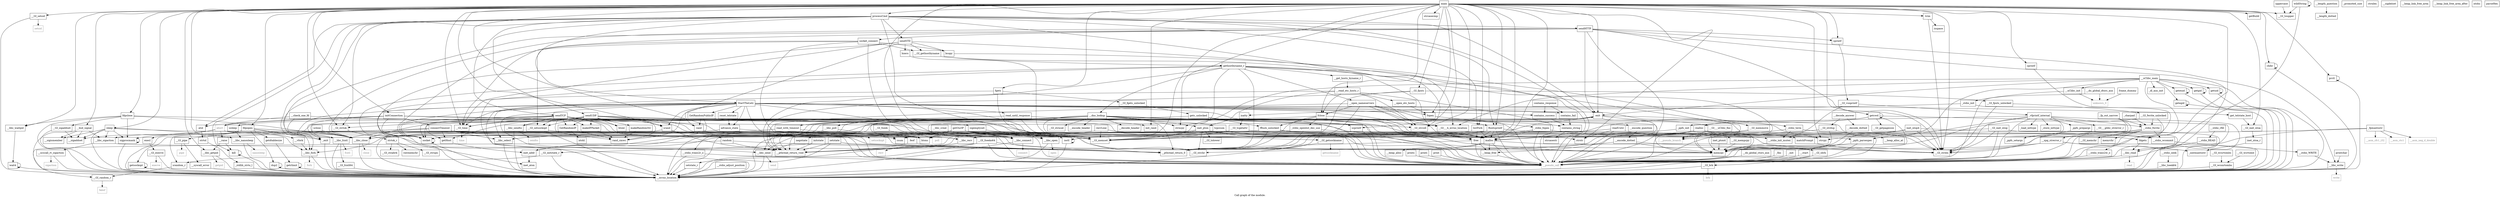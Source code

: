 digraph "Call graph of the module." {
  label="Call graph of the module.";
  node [shape=record];

  Node_contains_string [label="{contains_string}"];
  Node_connectTimeout [label="{connectTimeout}"];
  Node__stdio_fopen [label="{_stdio_fopen}"];
  Node___GI_getpagesize [label="{__GI_getpagesize}"];
  Node_csum [label="{csum}"];
  Node_tcpcsum [label="{tcpcsum}"];
  Node_sendTCP [label="{sendTCP}"];
  Node___libc_read [label="{__libc_read}"];
  Node_processCmd [label="{processCmd}"];
  Node___libc_select [label="{__libc_select}"];
  Node_initConnection [label="{initConnection}"];
  Node_getOurIP [label="{getOurIP}"];
  Node__stdio_init [label="{_stdio_init}"];
  Node___GI_setsid [label="{__GI_setsid}"];
  Node_getBuild [label="{getBuild}"];
  Node_sigprocmask [label="{sigprocmask}"];
  Node_makeIPPacket [label="{makeIPPacket}"];
  Node_sclose [label="{sclose}"];
  Node___libc_getpid [label="{__libc_getpid}"];
  Node_listFork [label="{listFork}"];
  Node_negotiate [label="{negotiate}"];
  Node___GI_vsnprintf [label="{__GI_vsnprintf}"];
  Node_matchPrompt [label="{matchPrompt}"];
  Node_socket_connect [label="{socket_connect}"];
  Node_getrlimit [label="{getrlimit}"];
  Node_StartTheLelz [label="{StartTheLelz}"];
  Node_sendSTD [label="{sendSTD}"];
  Node_sendHTTP [label="{sendHTTP}"];
  Node_ioctl [label="{ioctl}"];
  Node__stdio_term [label="{_stdio_term}"];
  Node_getdtablesize [label="{getdtablesize}"];
  Node___GI_time [label="{__GI_time}"];
  Node_main [label="{main}"];
  Node___vfork [label="{__vfork}"];
  Node___GI_pipe [label="{__GI_pipe}"];
  Node___libc_waitpid [label="{__libc_waitpid}"];
  Node___libc_fcntl [label="{__libc_fcntl}"];
  Node_kill [label="{kill}"];
  Node_readUntil [label="{readUntil}"];
  Node_GetRandomPublicIP [label="{GetRandomPublicIP}"];
  Node_GetRandomIP [label="{GetRandomIP}"];
  Node___libc_open [label="{__libc_open}"];
  Node_sendUDP [label="{sendUDP}"];
  Node___stdio_init_mutex [label="{__stdio_init_mutex}"];
  Node___libc_creat [label="{__libc_creat}"];
  Node___libc_write [label="{__libc_write}"];
  Node___GI_fcntl64 [label="{__GI_fcntl64}"];
  Node__exit [label="{_exit}"];
  Node_isspace [label="{isspace}"];
  Node___GI_toupper [label="{__GI_toupper}"];
  Node_chdir [label="{chdir}"];
  Node___errno_location [label="{__errno_location}"];
  Node___libc_close [label="{__libc_close}"];
  Node_fclose [label="{fclose}"];
  Node_dup2 [label="{dup2}"];
  Node_fopen [label="{fopen}"];
  Node___libc_fork [label="{__libc_fork}"];
  Node_getcwd [label="{getcwd}"];
  Node_sprintf [label="{sprintf}"];
  Node_prctl [label="{prctl}"];
  Node___stdio_seek [label="{__stdio_seek}"];
  Node_rawmemchr [label="{rawmemchr}"];
  Node___GI_strncat [label="{__GI_strncat}"];
  Node___GI_strspn [label="{__GI_strspn}"];
  Node___GI_strdup [label="{__GI_strdup}"];
  Node_inet_pton4 [label="{inet_pton4}"];
  Node_inet_pton [label="{inet_pton}"];
  Node_inet_ntop4 [label="{inet_ntop4}"];
  Node___GI_inet_ntop [label="{__GI_inet_ntop}"];
  Node___encode_header [label="{__encode_header}"];
  Node___decode_header [label="{__decode_header}"];
  Node___encode_question [label="{__encode_question}"];
  Node___length_question [label="{__length_question}"];
  Node___decode_answer [label="{__decode_answer}"];
  Node___open_etc_hosts [label="{__open_etc_hosts}"];
  Node___read_etc_hosts_r [label="{__read_etc_hosts_r}"];
  Node___raise [label="{__raise}"];
  Node___libc_lseek64 [label="{__libc_lseek64}"];
  Node___GI_tolower [label="{__GI_tolower}"];
  Node___encode_dotted [label="{__encode_dotted}"];
  Node___decode_dotted [label="{__decode_dotted}"];
  Node___length_dotted [label="{__length_dotted}"];
  Node___do_global_ctors_aux [label="{__do_global_ctors_aux}"];
  Node__fini [label="{_fini}"];
  Node___asm_neg_d_double [color="gray50", fontcolor="gray50", label="{__asm_neg_d_double}"];
  Node___asm_cfc1_i32 [color="gray50", fontcolor="gray50", label="{__asm_cfc1_i32}"];
  Node___asm_ctc1 [color="gray50", fontcolor="gray50", label="{__asm_ctc1}"];
  Node_unknown_0 [color="gray50", fontcolor="gray50", label="{unknown_0}"];
  Node_pipe [color="gray50", fontcolor="gray50", label="{pipe}"];
  Node_fcntl [color="gray50", fontcolor="gray50", label="{fcntl}"];
  Node_close [color="gray50", fontcolor="gray50", label="{close}"];
  Node_fork [color="gray50", fontcolor="gray50", label="{fork}"];
  Node_getpid [color="gray50", fontcolor="gray50", label="{getpid}"];
  Node_read [color="gray50", fontcolor="gray50", label="{read}"];
  Node_setsid [color="gray50", fontcolor="gray50", label="{setsid}"];
  Node_time [color="gray50", fontcolor="gray50", label="{time}"];
  Node_write [color="gray50", fontcolor="gray50", label="{write}"];
  Node_connect [color="gray50", fontcolor="gray50", label="{connect}"];
  Node_getsockname [color="gray50", fontcolor="gray50", label="{getsockname}"];
  Node_recv [color="gray50", fontcolor="gray50", label="{recv}"];
  Node_send [color="gray50", fontcolor="gray50", label="{send}"];
  Node_sendto [color="gray50", fontcolor="gray50", label="{sendto}"];
  Node_setsockopt [color="gray50", fontcolor="gray50", label="{setsockopt}"];
  Node_sigaction [color="gray50", fontcolor="gray50", label="{sigaction}"];
  Node_execve [color="gray50", fontcolor="gray50", label="{execve}"];
  Node_nanosleep [color="gray50", fontcolor="gray50", label="{nanosleep}"];
  Node_brk [color="gray50", fontcolor="gray50", label="{brk}"];
  Node_poll [color="gray50", fontcolor="gray50", label="{poll}"];
  Node_abort [color="gray50", fontcolor="gray50", label="{abort}"];
  Node_fabsf [color="gray50", fontcolor="gray50", label="{fabsf}"];
  Node___stdio_wcommit [label="{__stdio_wcommit}"];
  Node__charpad [label="{_charpad}"];
  Node__fp_out_narrow [label="{_fp_out_narrow}"];
  Node__vfprintf_internal [label="{_vfprintf_internal}"];
  Node__ppfs_init [label="{_ppfs_init}"];
  Node__ppfs_prepargs [label="{_ppfs_prepargs}"];
  Node__ppfs_setargs [label="{_ppfs_setargs}"];
  Node__promoted_size [label="{_promoted_size}"];
  Node__ppfs_parsespec [label="{_ppfs_parsespec}"];
  Node_feof [label="{feof}"];
  Node_fgets [label="{fgets}"];
  Node___GI_fputs [label="{__GI_fputs}"];
  Node__stdio_openlist_dec_use [label="{_stdio_openlist_dec_use}"];
  Node_fflush_unlocked [label="{fflush_unlocked}"];
  Node___GI_fgets_unlocked [label="{__GI_fgets_unlocked}"];
  Node___GI_fputs_unlocked [label="{__GI_fputs_unlocked}"];
  Node___GI_fwrite_unlocked [label="{__GI_fwrite_unlocked}"];
  Node_memcpy [label="{memcpy}"];
  Node___GI_memset [label="{__GI_memset}"];
  Node___GI_strchr [label="{__GI_strchr}"];
  Node___GI_strcoll [label="{__GI_strcoll}"];
  Node_strcpy [label="{strcpy}"];
  Node___GI_strlen [label="{__GI_strlen}"];
  Node_strncpy [label="{strncpy}"];
  Node_strnlen [label="{strnlen}"];
  Node_strstr [label="{strstr}"];
  Node___GI___glibc_strerror_r [label="{__GI___glibc_strerror_r}"];
  Node___xpg_strerror_r [label="{__xpg_strerror_r}"];
  Node_bcopy [label="{bcopy}"];
  Node_bzero [label="{bzero}"];
  Node_strcasecmp [label="{strcasecmp}"];
  Node_strcasestr [label="{strcasestr}"];
  Node___GI_strtok [label="{__GI_strtok}"];
  Node_isatty [label="{isatty}"];
  Node___GI_tcgetattr [label="{__GI_tcgetattr}"];
  Node_ntohl [label="{ntohl}"];
  Node_open [color="gray50", fontcolor="gray50", label="{open}"];
  Node_htonl [label="{htonl}"];
  Node_htons [label="{htons}"];
  Node_inet_ntoa_r [label="{inet_ntoa_r}"];
  Node___GI_inet_ntoa [label="{__GI_inet_ntoa}"];
  Node_inet_addr [label="{inet_addr}"];
  Node___GI_gethostbyname [label="{__GI_gethostbyname}"];
  Node_gethostbyname_r [label="{gethostbyname_r}"];
  Node___libc_connect [label="{__libc_connect}"];
  Node___GI_getsockname [label="{__GI_getsockname}"];
  Node_getsockopt [label="{getsockopt}"];
  Node___libc_recv [label="{__libc_recv}"];
  Node___libc_send [label="{__libc_send}"];
  Node___libc_sendto [label="{__libc_sendto}"];
  Node___GI_setsockopt [label="{__GI_setsockopt}"];
  Node_socket [label="{socket}"];
  Node___GI_sigaddset [label="{__GI_sigaddset}"];
  Node_sigemptyset [label="{sigemptyset}"];
  Node___bsd_signal [label="{__bsd_signal}"];
  Node___sigismember [label="{__sigismember}"];
  Node___sigaddset [label="{__sigaddset}"];
  Node___sigdelset [label="{__sigdelset}"];
  Node_malloc [label="{malloc}"];
  Node_free [label="{free}"];
  Node_realloc [label="{realloc}"];
  Node___heap_alloc [label="{__heap_alloc}"];
  Node___heap_alloc_at [label="{__heap_alloc_at}"];
  Node___heap_link_free_area [label="{__heap_link_free_area}"];
  Node___heap_link_free_area_after [label="{__heap_link_free_area_after}"];
  Node___heap_free [label="{__heap_free}"];
  Node_rand [label="{rand}"];
  Node_random [label="{random}"];
  Node_setstate [label="{setstate}"];
  Node_initstate [label="{initstate}"];
  Node_srand [label="{srand}"];
  Node_setstate_r [label="{setstate_r}"];
  Node___GI_random_r [label="{__GI_random_r}"];
  Node_srandom_r [label="{srandom_r}"];
  Node___GI_initstate_r [label="{__GI_initstate_r}"];
  Node_atol [label="{atol}"];
  Node_strtol [label="{strtol}"];
  Node__stdlib_strto_l [label="{_stdlib_strto_l}"];
  Node_exit [label="{exit}"];
  Node_execl [label="{execl}"];
  Node_sleep [label="{sleep}"];
  Node_usleep [label="{usleep}"];
  Node___GI___uClibc_fini [label="{__GI___uClibc_fini}"];
  Node___pthread_return_0 [label="{__pthread_return_0}"];
  Node___pthread_return_void [label="{__pthread_return_void}"];
  Node___check_one_fd [label="{__check_one_fd}"];
  Node___uClibc_init [label="{__uClibc_init}"];
  Node___uClibc_main [label="{__uClibc_main}"];
  Node___syscall_error [label="{__syscall_error}"];
  Node___libc_sigaction [label="{__libc_sigaction}"];
  Node___syscall_rt_sigaction [label="{__syscall_rt_sigaction}"];
  Node___GI_execve [label="{__GI_execve}"];
  Node_getegid [label="{getegid}"];
  Node_geteuid [label="{geteuid}"];
  Node_getgid [label="{getgid}"];
  Node_getuid [label="{getuid}"];
  Node___libc_nanosleep [label="{__libc_nanosleep}"];
  Node___GI_sbrk [label="{__GI_sbrk}"];
  Node_wait4 [label="{wait4}"];
  Node___GI___h_errno_location [label="{__GI___h_errno_location}"];
  Node___GI_wcrtomb [label="{__GI_wcrtomb}"];
  Node___GI_wcsrtombs [label="{__GI_wcsrtombs}"];
  Node___GI_wcsnrtombs [label="{__GI_wcsnrtombs}"];
  Node___stdio_WRITE [label="{__stdio_WRITE}"];
  Node___stdio_fwrite [label="{__stdio_fwrite}"];
  Node___stdio_trans2w_o [label="{__stdio_trans2w_o}"];
  Node__load_inttype [label="{_load_inttype}"];
  Node__store_inttype [label="{_store_inttype}"];
  Node__uintmaxtostr [label="{_uintmaxtostr}"];
  Node__fpmaxtostr [label="{_fpmaxtostr}"];
  Node_getc_unlocked [label="{getc_unlocked}"];
  Node___GI_memchr [label="{__GI_memchr}"];
  Node___GI_memmove [label="{__GI_memmove}"];
  Node___GI_mempcpy [label="{__GI_mempcpy}"];
  Node_memrchr [label="{memrchr}"];
  Node_strtok_r [label="{strtok_r}"];
  Node___GI_strpbrk [label="{__GI_strpbrk}"];
  Node_inet_aton [label="{inet_aton}"];
  Node___dns_lookup [label="{__dns_lookup}"];
  Node___open_nameservers [label="{__open_nameservers}"];
  Node___get_hosts_byname_r [label="{__get_hosts_byname_r}"];
  Node_abort [label="{abort}"];
  Node__dl_aux_init [label="{_dl_aux_init}"];
  Node___GI_brk [label="{__GI_brk}"];
  Node___libc_poll [label="{__libc_poll}"];
  Node___GI_fseek [label="{__GI_fseek}"];
  Node___GI_fseeko64 [label="{__GI_fseeko64}"];
  Node___stdio_READ [label="{__stdio_READ}"];
  Node___stdio_adjust_position [label="{__stdio_adjust_position}"];
  Node___stdio_rfill [label="{__stdio_rfill}"];
  Node___stdio_trans2r_o [label="{__stdio_trans2r_o}"];
  Node_ntohs [label="{ntohs}"];
  Node___pseudo_call [color="gray50", fontcolor="gray50", label="{__pseudo_call}"];
  Node___pseudo_branch [color="gray50", fontcolor="gray50", label="{__pseudo_branch}"];
  Node__init [label="{_init}"];
  Node___do_global_dtors_aux [label="{__do_global_dtors_aux}"];
  Node_frame_dummy [label="{frame_dummy}"];
  Node___start [label="{__start}"];
  Node_init_rand [label="{init_rand}"];
  Node_rand_cmwc [label="{rand_cmwc}"];
  Node_trim [label="{trim}"];
  Node_printchar [label="{printchar}"];
  Node_prints [label="{prints}"];
  Node_printi [label="{printi}"];
  Node_print [label="{print}"];
  Node_zprintf [label="{zprintf}"];
  Node_szprintf [label="{szprintf}"];
  Node_Rootsprintf [label="{Rootsprintf}"];
  Node_fdpopen [label="{fdpopen}"];
  Node_fdpclose [label="{fdpclose}"];
  Node_fdgets [label="{fdgets}"];
  Node_parseHex [label="{parseHex}"];
  Node_wildString [label="{wildString}"];
  Node_getHost [label="{getHost}"];
  Node_uppercase [label="{uppercase}"];
  Node_makeRandomStr [label="{makeRandomStr}"];
  Node_recvLine [label="{recvLine}"];
  Node_get_telstate_host [label="{get_telstate_host}"];
  Node_read_until_response [label="{read_until_response}"];
  Node_read_with_timeout [label="{read_with_timeout}"];
  Node_advance_state [label="{advance_state}"];
  Node_reset_telstate [label="{reset_telstate}"];
  Node_contains_success [label="{contains_success}"];
  Node_contains_fail [label="{contains_fail}"];
  Node_contains_response [label="{contains_response}"];
  Node_contains_string -> Node_strcasestr;
  Node_connectTimeout -> Node___libc_select;
  Node_connectTimeout -> Node___libc_fcntl;
  Node_connectTimeout -> Node___errno_location;
  Node_connectTimeout -> Node___GI_memset;
  Node_connectTimeout -> Node_htons;
  Node_connectTimeout -> Node___libc_connect;
  Node_connectTimeout -> Node_getsockopt;
  Node_connectTimeout -> Node___pseudo_call;
  Node_connectTimeout -> Node_getHost;
  Node__stdio_fopen -> Node___stdio_init_mutex;
  Node__stdio_fopen -> Node_malloc;
  Node__stdio_fopen -> Node_free;
  Node__stdio_fopen -> Node___pseudo_call;
  Node_tcpcsum -> Node_csum;
  Node_tcpcsum -> Node_memcpy;
  Node_tcpcsum -> Node_htons;
  Node_tcpcsum -> Node_malloc;
  Node_tcpcsum -> Node_free;
  Node_sendTCP -> Node_csum;
  Node_sendTCP -> Node_tcpcsum;
  Node_sendTCP -> Node_makeIPPacket;
  Node_sendTCP -> Node___GI_time;
  Node_sendTCP -> Node_GetRandomIP;
  Node_sendTCP -> Node___GI_memset;
  Node_sendTCP -> Node___GI_strcoll;
  Node_sendTCP -> Node___GI_strtok;
  Node_sendTCP -> Node_htonl;
  Node_sendTCP -> Node_htons;
  Node_sendTCP -> Node___libc_sendto;
  Node_sendTCP -> Node___GI_setsockopt;
  Node_sendTCP -> Node_socket;
  Node_sendTCP -> Node_rand_cmwc;
  Node_sendTCP -> Node_getHost;
  Node___libc_read -> Node___errno_location;
  Node___libc_read -> Node_read;
  Node_processCmd -> Node_sendTCP;
  Node_processCmd -> Node_listFork;
  Node_processCmd -> Node_StartTheLelz;
  Node_processCmd -> Node_sendSTD;
  Node_processCmd -> Node_sendHTTP;
  Node_processCmd -> Node_kill;
  Node_processCmd -> Node_sendUDP;
  Node_processCmd -> Node__exit;
  Node_processCmd -> Node___libc_fork;
  Node_processCmd -> Node___GI_strchr;
  Node_processCmd -> Node___GI_strcoll;
  Node_processCmd -> Node___GI_strtok;
  Node_processCmd -> Node_atol;
  Node_processCmd -> Node_exit;
  Node_processCmd -> Node___pseudo_call;
  Node_processCmd -> Node_Rootsprintf;
  Node___libc_select -> Node___errno_location;
  Node_initConnection -> Node_connectTimeout;
  Node_initConnection -> Node___libc_close;
  Node_initConnection -> Node___GI_memset;
  Node_initConnection -> Node___GI_strchr;
  Node_initConnection -> Node_strcpy;
  Node_initConnection -> Node_socket;
  Node_initConnection -> Node_atol;
  Node_initConnection -> Node_abort;
  Node_getOurIP -> Node_ioctl;
  Node_getOurIP -> Node___libc_open;
  Node_getOurIP -> Node___libc_close;
  Node_getOurIP -> Node___GI_memset;
  Node_getOurIP -> Node_strcpy;
  Node_getOurIP -> Node_strstr;
  Node_getOurIP -> Node_htons;
  Node_getOurIP -> Node_inet_addr;
  Node_getOurIP -> Node___libc_connect;
  Node_getOurIP -> Node___GI_getsockname;
  Node_getOurIP -> Node_socket;
  Node_getOurIP -> Node_fdgets;
  Node__stdio_init -> Node___errno_location;
  Node__stdio_init -> Node_isatty;
  Node___GI_setsid -> Node___errno_location;
  Node___GI_setsid -> Node_setsid;
  Node_sigprocmask -> Node_sigprocmask;
  Node_sigprocmask -> Node___errno_location;
  Node_makeIPPacket -> Node_rand_cmwc;
  Node_sclose -> Node___libc_close;
  Node___libc_getpid -> Node___errno_location;
  Node___libc_getpid -> Node_getpid;
  Node_listFork -> Node___libc_fork;
  Node_listFork -> Node_malloc;
  Node_listFork -> Node_free;
  Node_negotiate -> Node___libc_send;
  Node___GI_vsnprintf -> Node___stdio_init_mutex;
  Node___GI_vsnprintf -> Node__vfprintf_internal;
  Node_matchPrompt -> Node___GI_strlen;
  Node_socket_connect -> Node_bcopy;
  Node_socket_connect -> Node_htons;
  Node_socket_connect -> Node___GI_gethostbyname;
  Node_socket_connect -> Node___libc_connect;
  Node_socket_connect -> Node___GI_setsockopt;
  Node_socket_connect -> Node_socket;
  Node_getrlimit -> Node_getrlimit;
  Node_getrlimit -> Node___errno_location;
  Node_StartTheLelz -> Node___libc_select;
  Node_StartTheLelz -> Node___GI_time;
  Node_StartTheLelz -> Node___libc_fcntl;
  Node_StartTheLelz -> Node_GetRandomPublicIP;
  Node_StartTheLelz -> Node___errno_location;
  Node_StartTheLelz -> Node___GI_memset;
  Node_StartTheLelz -> Node___GI_strlen;
  Node_StartTheLelz -> Node_htons;
  Node_StartTheLelz -> Node___libc_connect;
  Node_StartTheLelz -> Node___libc_send;
  Node_StartTheLelz -> Node_socket;
  Node_StartTheLelz -> Node_malloc;
  Node_StartTheLelz -> Node_srand;
  Node_StartTheLelz -> Node___pseudo_call;
  Node_StartTheLelz -> Node___pseudo_branch;
  Node_StartTheLelz -> Node_rand_cmwc;
  Node_StartTheLelz -> Node_Rootsprintf;
  Node_StartTheLelz -> Node_get_telstate_host;
  Node_StartTheLelz -> Node_read_until_response;
  Node_StartTheLelz -> Node_advance_state;
  Node_StartTheLelz -> Node_reset_telstate;
  Node_StartTheLelz -> Node_contains_success;
  Node_StartTheLelz -> Node_contains_fail;
  Node_sendSTD -> Node___GI_time;
  Node_sendSTD -> Node_memcpy;
  Node_sendSTD -> Node_bcopy;
  Node_sendSTD -> Node_bzero;
  Node_sendSTD -> Node___GI_gethostbyname;
  Node_sendSTD -> Node_socket;
  Node_sendSTD -> Node_rand;
  Node_sendHTTP -> Node___libc_read;
  Node_sendHTTP -> Node_socket_connect;
  Node_sendHTTP -> Node___GI_time;
  Node_sendHTTP -> Node___libc_write;
  Node_sendHTTP -> Node___libc_close;
  Node_sendHTTP -> Node___libc_fork;
  Node_sendHTTP -> Node_sprintf;
  Node_sendHTTP -> Node___GI_strlen;
  Node_sendHTTP -> Node_exit;
  Node_sendHTTP -> Node___pseudo_call;
  Node_ioctl -> Node_ioctl;
  Node_ioctl -> Node___errno_location;
  Node__stdio_term -> Node___stdio_init_mutex;
  Node__stdio_term -> Node___stdio_wcommit;
  Node__stdio_term -> Node___pseudo_call;
  Node_getdtablesize -> Node_getrlimit;
  Node___GI_time -> Node___errno_location;
  Node___GI_time -> Node_time;
  Node_main -> Node_processCmd;
  Node_main -> Node_initConnection;
  Node_main -> Node___GI_setsid;
  Node_main -> Node_getBuild;
  Node_main -> Node___libc_getpid;
  Node_main -> Node_listFork;
  Node_main -> Node___GI_time;
  Node_main -> Node___libc_waitpid;
  Node_main -> Node___GI_toupper;
  Node_main -> Node_chdir;
  Node_main -> Node_fclose;
  Node_main -> Node_fopen;
  Node_main -> Node___libc_fork;
  Node_main -> Node_getcwd;
  Node_main -> Node_sprintf;
  Node_main -> Node_prctl;
  Node_main -> Node_feof;
  Node_main -> Node_fgets;
  Node_main -> Node___GI_fputs;
  Node_main -> Node___GI_memset;
  Node_main -> Node___GI_strcoll;
  Node_main -> Node_strcpy;
  Node_main -> Node___GI_strlen;
  Node_main -> Node_strncpy;
  Node_main -> Node_strstr;
  Node_main -> Node_strcasecmp;
  Node_main -> Node___GI_strtok;
  Node_main -> Node___GI_inet_ntoa;
  Node_main -> Node___bsd_signal;
  Node_main -> Node_malloc;
  Node_main -> Node_free;
  Node_main -> Node_srand;
  Node_main -> Node_exit;
  Node_main -> Node_sleep;
  Node_main -> Node___pseudo_call;
  Node_main -> Node_init_rand;
  Node_main -> Node_trim;
  Node_main -> Node_zprintf;
  Node_main -> Node_szprintf;
  Node_main -> Node_Rootsprintf;
  Node_main -> Node_fdpopen;
  Node_main -> Node_fdpclose;
  Node_main -> Node_fdgets;
  Node___vfork -> Node___libc_fork;
  Node___GI_pipe -> Node_pipe;
  Node___GI_pipe -> Node___syscall_error;
  Node___libc_waitpid -> Node_wait4;
  Node___libc_fcntl -> Node___GI_fcntl64;
  Node___libc_fcntl -> Node___errno_location;
  Node___libc_fcntl -> Node_fcntl;
  Node_kill -> Node_kill;
  Node_kill -> Node___errno_location;
  Node_readUntil -> Node_negotiate;
  Node_readUntil -> Node_matchPrompt;
  Node_readUntil -> Node_strstr;
  Node_readUntil -> Node___libc_recv;
  Node_readUntil -> Node___pseudo_call;
  Node_GetRandomPublicIP -> Node_inet_addr;
  Node_GetRandomPublicIP -> Node_rand;
  Node_GetRandomPublicIP -> Node_szprintf;
  Node_GetRandomIP -> Node_ntohl;
  Node_GetRandomIP -> Node_rand_cmwc;
  Node___libc_open -> Node___errno_location;
  Node___libc_open -> Node_open;
  Node_sendUDP -> Node_csum;
  Node_sendUDP -> Node_makeIPPacket;
  Node_sendUDP -> Node___GI_time;
  Node_sendUDP -> Node_GetRandomIP;
  Node_sendUDP -> Node___GI_memset;
  Node_sendUDP -> Node_htonl;
  Node_sendUDP -> Node_htons;
  Node_sendUDP -> Node___libc_sendto;
  Node_sendUDP -> Node___GI_setsockopt;
  Node_sendUDP -> Node_socket;
  Node_sendUDP -> Node_malloc;
  Node_sendUDP -> Node_rand;
  Node_sendUDP -> Node_srand;
  Node_sendUDP -> Node_usleep;
  Node_sendUDP -> Node___pseudo_call;
  Node_sendUDP -> Node_init_rand;
  Node_sendUDP -> Node_rand_cmwc;
  Node_sendUDP -> Node_getHost;
  Node_sendUDP -> Node_makeRandomStr;
  Node___stdio_init_mutex -> Node_memcpy;
  Node___libc_creat -> Node___libc_open;
  Node___libc_write -> Node___errno_location;
  Node___libc_write -> Node_write;
  Node___GI_fcntl64 -> Node___errno_location;
  Node__exit -> Node___errno_location;
  Node__exit -> Node_exit;
  Node_chdir -> Node_chdir;
  Node_chdir -> Node___errno_location;
  Node___libc_close -> Node___errno_location;
  Node___libc_close -> Node_close;
  Node_fclose -> Node__stdio_openlist_dec_use;
  Node_fclose -> Node_fflush_unlocked;
  Node_fclose -> Node_free;
  Node_fclose -> Node___pthread_return_0;
  Node_fclose -> Node___pthread_return_void;
  Node_fclose -> Node___pseudo_call;
  Node_dup2 -> Node___errno_location;
  Node_dup2 -> Node_dup2;
  Node_fopen -> Node__stdio_fopen;
  Node___libc_fork -> Node___errno_location;
  Node___libc_fork -> Node_fork;
  Node_getcwd -> Node___GI_getpagesize;
  Node_getcwd -> Node___errno_location;
  Node_getcwd -> Node_getcwd;
  Node_getcwd -> Node_malloc;
  Node_getcwd -> Node_realloc;
  Node_getcwd -> Node___pseudo_call;
  Node_sprintf -> Node___GI_vsnprintf;
  Node_prctl -> Node___errno_location;
  Node_prctl -> Node_prctl;
  Node___stdio_seek -> Node___libc_lseek64;
  Node___GI_strdup -> Node_memcpy;
  Node___GI_strdup -> Node___GI_strlen;
  Node___GI_strdup -> Node_malloc;
  Node_inet_pton4 -> Node_memcpy;
  Node_inet_pton -> Node___errno_location;
  Node_inet_pton -> Node___GI_tolower;
  Node_inet_pton -> Node_memcpy;
  Node_inet_pton -> Node___GI_memset;
  Node_inet_pton -> Node___GI_strchr;
  Node_inet_pton -> Node___pseudo_call;
  Node_inet_ntop4 -> Node___errno_location;
  Node_inet_ntop4 -> Node___GI_memset;
  Node_inet_ntop4 -> Node_strcpy;
  Node_inet_ntop4 -> Node___GI_strlen;
  Node___GI_inet_ntop -> Node___errno_location;
  Node___GI_inet_ntop -> Node___GI_memset;
  Node___GI_inet_ntop -> Node___GI_strlen;
  Node___GI_inet_ntop -> Node___pseudo_call;
  Node___encode_question -> Node___encode_dotted;
  Node___length_question -> Node___length_dotted;
  Node___decode_answer -> Node___GI_strdup;
  Node___decode_answer -> Node___decode_dotted;
  Node___open_etc_hosts -> Node_fopen;
  Node___read_etc_hosts_r -> Node___errno_location;
  Node___read_etc_hosts_r -> Node_fclose;
  Node___read_etc_hosts_r -> Node_inet_pton;
  Node___read_etc_hosts_r -> Node___open_etc_hosts;
  Node___read_etc_hosts_r -> Node___GI_strcoll;
  Node___read_etc_hosts_r -> Node___pseudo_call;
  Node___raise -> Node___libc_getpid;
  Node___raise -> Node_kill;
  Node___libc_lseek64 -> Node___errno_location;
  Node___encode_dotted -> Node_memcpy;
  Node___encode_dotted -> Node___GI_strchr;
  Node___encode_dotted -> Node___GI_strlen;
  Node___decode_dotted -> Node_memcpy;
  Node___do_global_ctors_aux -> Node___pseudo_call;
  Node__fini -> Node___pseudo_call;
  Node___stdio_wcommit -> Node___stdio_WRITE;
  Node__charpad -> Node___stdio_fwrite;
  Node__fp_out_narrow -> Node___GI_strlen;
  Node__fp_out_narrow -> Node___stdio_fwrite;
  Node__fp_out_narrow -> Node___pseudo_call;
  Node__vfprintf_internal -> Node__ppfs_init;
  Node__vfprintf_internal -> Node__ppfs_prepargs;
  Node__vfprintf_internal -> Node__ppfs_setargs;
  Node__vfprintf_internal -> Node__ppfs_parsespec;
  Node__vfprintf_internal -> Node___GI_strlen;
  Node__vfprintf_internal -> Node___GI___glibc_strerror_r;
  Node__vfprintf_internal -> Node___stdio_fwrite;
  Node__vfprintf_internal -> Node__load_inttype;
  Node__vfprintf_internal -> Node__store_inttype;
  Node__vfprintf_internal -> Node__uintmaxtostr;
  Node__vfprintf_internal -> Node___pseudo_call;
  Node__ppfs_init -> Node__ppfs_parsespec;
  Node__ppfs_init -> Node___GI_memset;
  Node__ppfs_prepargs -> Node__ppfs_setargs;
  Node__ppfs_parsespec -> Node_memcpy;
  Node__ppfs_parsespec -> Node___pseudo_call;
  Node_feof -> Node___pthread_return_0;
  Node_feof -> Node___pthread_return_void;
  Node_fgets -> Node___GI_fgets_unlocked;
  Node_fgets -> Node___pthread_return_0;
  Node_fgets -> Node___pthread_return_void;
  Node___GI_fputs -> Node___GI_fputs_unlocked;
  Node___GI_fputs -> Node___pthread_return_0;
  Node___GI_fputs -> Node___pthread_return_void;
  Node__stdio_openlist_dec_use -> Node_free;
  Node__stdio_openlist_dec_use -> Node___pthread_return_0;
  Node__stdio_openlist_dec_use -> Node___pthread_return_void;
  Node_fflush_unlocked -> Node___stdio_wcommit;
  Node_fflush_unlocked -> Node___pthread_return_0;
  Node_fflush_unlocked -> Node___pthread_return_void;
  Node_fflush_unlocked -> Node___pseudo_call;
  Node___GI_fgets_unlocked -> Node_getc_unlocked;
  Node___GI_fputs_unlocked -> Node___GI_fwrite_unlocked;
  Node___GI_fputs_unlocked -> Node___GI_strlen;
  Node___GI_fwrite_unlocked -> Node___stdio_fwrite;
  Node___GI_fwrite_unlocked -> Node___stdio_trans2w_o;
  Node___GI_fwrite_unlocked -> Node___pseudo_call;
  Node___GI___glibc_strerror_r -> Node___xpg_strerror_r;
  Node___xpg_strerror_r -> Node___errno_location;
  Node___xpg_strerror_r -> Node_memcpy;
  Node___xpg_strerror_r -> Node___GI_strlen;
  Node___xpg_strerror_r -> Node__uintmaxtostr;
  Node_bcopy -> Node___GI_memmove;
  Node_bzero -> Node___GI_memset;
  Node___GI_strtok -> Node_strtok_r;
  Node_isatty -> Node___GI_tcgetattr;
  Node___GI_tcgetattr -> Node_ioctl;
  Node___GI_tcgetattr -> Node___GI_memset;
  Node___GI_tcgetattr -> Node___GI_mempcpy;
  Node_inet_ntoa_r -> Node__uintmaxtostr;
  Node___GI_inet_ntoa -> Node_inet_ntoa_r;
  Node_inet_addr -> Node_inet_aton;
  Node___GI_gethostbyname -> Node_gethostbyname_r;
  Node___GI_gethostbyname -> Node___GI___h_errno_location;
  Node_gethostbyname_r -> Node___errno_location;
  Node_gethostbyname_r -> Node_memcpy;
  Node_gethostbyname_r -> Node_strncpy;
  Node_gethostbyname_r -> Node_free;
  Node_gethostbyname_r -> Node___pthread_return_0;
  Node_gethostbyname_r -> Node___pthread_return_void;
  Node_gethostbyname_r -> Node_inet_aton;
  Node_gethostbyname_r -> Node___dns_lookup;
  Node_gethostbyname_r -> Node___open_nameservers;
  Node_gethostbyname_r -> Node___get_hosts_byname_r;
  Node_gethostbyname_r -> Node___pseudo_call;
  Node___libc_connect -> Node___errno_location;
  Node___libc_connect -> Node_connect;
  Node___GI_getsockname -> Node___errno_location;
  Node___GI_getsockname -> Node_getsockname;
  Node_getsockopt -> Node___errno_location;
  Node_getsockopt -> Node_getsockopt;
  Node___libc_recv -> Node___errno_location;
  Node___libc_recv -> Node_recv;
  Node___libc_send -> Node___errno_location;
  Node___libc_send -> Node_send;
  Node___libc_sendto -> Node___errno_location;
  Node___libc_sendto -> Node_sendto;
  Node___GI_setsockopt -> Node___errno_location;
  Node___GI_setsockopt -> Node_setsockopt;
  Node_socket -> Node___errno_location;
  Node_socket -> Node_socket;
  Node___GI_sigaddset -> Node___errno_location;
  Node___GI_sigaddset -> Node___sigaddset;
  Node_sigemptyset -> Node___GI_memset;
  Node___bsd_signal -> Node___errno_location;
  Node___bsd_signal -> Node___sigismember;
  Node___bsd_signal -> Node___sigaddset;
  Node___bsd_signal -> Node___libc_sigaction;
  Node_malloc -> Node___heap_alloc;
  Node_malloc -> Node___heap_free;
  Node_malloc -> Node___pthread_return_0;
  Node_malloc -> Node___GI_sbrk;
  Node_malloc -> Node___pseudo_call;
  Node_free -> Node___heap_free;
  Node_free -> Node___pthread_return_0;
  Node_free -> Node___GI_sbrk;
  Node_free -> Node___pseudo_call;
  Node_realloc -> Node_memcpy;
  Node_realloc -> Node_malloc;
  Node_realloc -> Node_free;
  Node_realloc -> Node___heap_alloc_at;
  Node_realloc -> Node___heap_free;
  Node_realloc -> Node___pthread_return_0;
  Node_realloc -> Node___pseudo_call;
  Node___heap_free -> Node___pseudo_call;
  Node_rand -> Node_random;
  Node_random -> Node___GI_random_r;
  Node_random -> Node___pthread_return_0;
  Node_random -> Node___pthread_return_void;
  Node_setstate -> Node_setstate_r;
  Node_setstate -> Node___pthread_return_0;
  Node_setstate -> Node___pthread_return_void;
  Node_initstate -> Node___GI_initstate_r;
  Node_initstate -> Node___pthread_return_0;
  Node_initstate -> Node___pthread_return_void;
  Node_srand -> Node_srandom_r;
  Node_srand -> Node___pthread_return_0;
  Node_srand -> Node___pthread_return_void;
  Node_setstate_r -> Node___errno_location;
  Node___GI_random_r -> Node_fabsf;
  Node_srandom_r -> Node___GI_random_r;
  Node___GI_initstate_r -> Node___errno_location;
  Node___GI_initstate_r -> Node_srandom_r;
  Node_atol -> Node_strtol;
  Node_strtol -> Node__stdlib_strto_l;
  Node__stdlib_strto_l -> Node___errno_location;
  Node_exit -> Node__stdio_term;
  Node_exit -> Node__exit;
  Node_exit -> Node___GI___uClibc_fini;
  Node_exit -> Node___pthread_return_0;
  Node_exit -> Node___pthread_return_void;
  Node_exit -> Node___pseudo_call;
  Node_execl -> Node___GI_execve;
  Node_sleep -> Node_sigprocmask;
  Node_sleep -> Node___errno_location;
  Node_sleep -> Node___sigismember;
  Node_sleep -> Node___sigaddset;
  Node_sleep -> Node___libc_sigaction;
  Node_sleep -> Node___libc_nanosleep;
  Node_sleep -> Node___pseudo_call;
  Node_usleep -> Node___libc_nanosleep;
  Node___GI___uClibc_fini -> Node___pseudo_call;
  Node___GI___uClibc_fini -> Node___pseudo_branch;
  Node___check_one_fd -> Node___libc_fcntl;
  Node___check_one_fd -> Node___libc_open;
  Node___check_one_fd -> Node_abort;
  Node___uClibc_init -> Node__stdio_init;
  Node___uClibc_init -> Node_unknown_0;
  Node___uClibc_main -> Node___errno_location;
  Node___uClibc_main -> Node_memcpy;
  Node___uClibc_main -> Node___GI_memset;
  Node___uClibc_main -> Node_exit;
  Node___uClibc_main -> Node___uClibc_init;
  Node___uClibc_main -> Node_getegid;
  Node___uClibc_main -> Node_geteuid;
  Node___uClibc_main -> Node_getgid;
  Node___uClibc_main -> Node_getuid;
  Node___uClibc_main -> Node___GI___h_errno_location;
  Node___uClibc_main -> Node__dl_aux_init;
  Node___uClibc_main -> Node___pseudo_call;
  Node___syscall_error -> Node___errno_location;
  Node___libc_sigaction -> Node_memcpy;
  Node___libc_sigaction -> Node___syscall_rt_sigaction;
  Node___syscall_rt_sigaction -> Node___errno_location;
  Node___syscall_rt_sigaction -> Node_sigaction;
  Node___GI_execve -> Node___errno_location;
  Node___GI_execve -> Node_execve;
  Node_getegid -> Node___errno_location;
  Node_getegid -> Node_getegid;
  Node_geteuid -> Node___errno_location;
  Node_geteuid -> Node_geteuid;
  Node_getgid -> Node___errno_location;
  Node_getgid -> Node_getgid;
  Node_getuid -> Node___errno_location;
  Node_getuid -> Node_getuid;
  Node___libc_nanosleep -> Node___errno_location;
  Node___libc_nanosleep -> Node_nanosleep;
  Node___GI_sbrk -> Node___GI_brk;
  Node___GI_sbrk -> Node___pseudo_call;
  Node_wait4 -> Node___errno_location;
  Node_wait4 -> Node_wait4;
  Node___GI_wcrtomb -> Node___GI_wcsnrtombs;
  Node___GI_wcsrtombs -> Node___GI_wcsnrtombs;
  Node___GI_wcsnrtombs -> Node___errno_location;
  Node___stdio_WRITE -> Node___libc_write;
  Node___stdio_fwrite -> Node___stdio_wcommit;
  Node___stdio_fwrite -> Node_memcpy;
  Node___stdio_fwrite -> Node___GI_memchr;
  Node___stdio_fwrite -> Node_memrchr;
  Node___stdio_fwrite -> Node___pseudo_call;
  Node___stdio_fwrite -> Node___pseudo_branch;
  Node___stdio_trans2w_o -> Node___errno_location;
  Node___stdio_trans2w_o -> Node___pseudo_call;
  Node__fpmaxtostr -> Node___asm_neg_d_double;
  Node__fpmaxtostr -> Node___asm_cfc1_i32;
  Node__fpmaxtostr -> Node___asm_ctc1;
  Node__fpmaxtostr -> Node___GI_memset;
  Node__fpmaxtostr -> Node___pseudo_call;
  Node_getc_unlocked -> Node_fflush_unlocked;
  Node_getc_unlocked -> Node___stdio_trans2r_o;
  Node_getc_unlocked -> Node___pseudo_call;
  Node___GI_memmove -> Node_memcpy;
  Node___GI_memmove -> Node___pseudo_branch;
  Node___GI_mempcpy -> Node_memcpy;
  Node_strtok_r -> Node_rawmemchr;
  Node_strtok_r -> Node___GI_strspn;
  Node_strtok_r -> Node___GI_strpbrk;
  Node___dns_lookup -> Node___errno_location;
  Node___dns_lookup -> Node___libc_close;
  Node___dns_lookup -> Node___GI_strncat;
  Node___dns_lookup -> Node_inet_pton;
  Node___dns_lookup -> Node___encode_header;
  Node___dns_lookup -> Node___decode_header;
  Node___dns_lookup -> Node___encode_question;
  Node___dns_lookup -> Node_memcpy;
  Node___dns_lookup -> Node___GI_memset;
  Node___dns_lookup -> Node___GI_strlen;
  Node___dns_lookup -> Node_strncpy;
  Node___dns_lookup -> Node_inet_addr;
  Node___dns_lookup -> Node___libc_connect;
  Node___dns_lookup -> Node___libc_recv;
  Node___dns_lookup -> Node___libc_send;
  Node___dns_lookup -> Node_socket;
  Node___dns_lookup -> Node_malloc;
  Node___dns_lookup -> Node_free;
  Node___dns_lookup -> Node___pthread_return_0;
  Node___dns_lookup -> Node___pthread_return_void;
  Node___dns_lookup -> Node___GI___h_errno_location;
  Node___dns_lookup -> Node___libc_poll;
  Node___dns_lookup -> Node___pseudo_call;
  Node___open_nameservers -> Node_fclose;
  Node___open_nameservers -> Node_fopen;
  Node___open_nameservers -> Node___GI_strcoll;
  Node___open_nameservers -> Node___pthread_return_0;
  Node___open_nameservers -> Node___pthread_return_void;
  Node___open_nameservers -> Node___GI___h_errno_location;
  Node___open_nameservers -> Node___pseudo_call;
  Node___get_hosts_byname_r -> Node___read_etc_hosts_r;
  Node_abort -> Node_sigprocmask;
  Node_abort -> Node___raise;
  Node_abort -> Node___sigaddset;
  Node_abort -> Node___pthread_return_0;
  Node_abort -> Node___libc_sigaction;
  Node_abort -> Node___pseudo_call;
  Node___GI_brk -> Node___errno_location;
  Node___GI_brk -> Node_brk;
  Node___libc_poll -> Node___errno_location;
  Node___libc_poll -> Node_poll;
  Node___GI_fseek -> Node___GI_fseeko64;
  Node___GI_fseeko64 -> Node___errno_location;
  Node___GI_fseeko64 -> Node___pthread_return_0;
  Node___GI_fseeko64 -> Node___pthread_return_void;
  Node___GI_fseeko64 -> Node___pseudo_call;
  Node___stdio_READ -> Node___libc_read;
  Node___stdio_adjust_position -> Node___errno_location;
  Node___stdio_rfill -> Node___stdio_READ;
  Node___stdio_trans2r_o -> Node___errno_location;
  Node___stdio_trans2r_o -> Node___pseudo_call;
  Node__init -> Node___pseudo_call;
  Node___do_global_dtors_aux -> Node_unknown_0;
  Node___do_global_dtors_aux -> Node___pseudo_call;
  Node_frame_dummy -> Node_unknown_0;
  Node___start -> Node___pseudo_call;
  Node_trim -> Node_isspace;
  Node_trim -> Node___GI_strlen;
  Node_printchar -> Node___libc_write;
  Node_prints -> Node___pseudo_call;
  Node_printi -> Node___pseudo_call;
  Node_print -> Node___pseudo_call;
  Node_zprintf -> Node___pseudo_call;
  Node_szprintf -> Node___pseudo_call;
  Node_Rootsprintf -> Node___GI_memset;
  Node_Rootsprintf -> Node___GI_strlen;
  Node_Rootsprintf -> Node___libc_send;
  Node_Rootsprintf -> Node_malloc;
  Node_Rootsprintf -> Node_free;
  Node_Rootsprintf -> Node___pseudo_call;
  Node_fdpopen -> Node_getdtablesize;
  Node_fdpopen -> Node___vfork;
  Node_fdpopen -> Node___GI_pipe;
  Node_fdpopen -> Node__exit;
  Node_fdpopen -> Node___libc_close;
  Node_fdpopen -> Node_dup2;
  Node_fdpopen -> Node___GI_memset;
  Node_fdpopen -> Node_malloc;
  Node_fdpopen -> Node_execl;
  Node_fdpopen -> Node___pseudo_call;
  Node_fdpclose -> Node_sigprocmask;
  Node_fdpclose -> Node___libc_waitpid;
  Node_fdpclose -> Node___errno_location;
  Node_fdpclose -> Node___libc_close;
  Node_fdpclose -> Node___GI_sigaddset;
  Node_fdpclose -> Node_sigemptyset;
  Node_fdgets -> Node___libc_read;
  Node_wildString -> Node___GI_toupper;
  Node_wildString -> Node___pseudo_call;
  Node_wildString -> Node_wildString;
  Node_getHost -> Node_inet_addr;
  Node_uppercase -> Node___GI_toupper;
  Node_makeRandomStr -> Node_rand_cmwc;
  Node_recvLine -> Node___libc_select;
  Node_recvLine -> Node___GI_memset;
  Node_recvLine -> Node___pseudo_call;
  Node_get_telstate_host -> Node___GI_inet_ntoa;
  Node_read_until_response -> Node_contains_string;
  Node_read_until_response -> Node___GI_memset;
  Node_read_until_response -> Node_read_with_timeout;
  Node_read_with_timeout -> Node___libc_select;
  Node_read_with_timeout -> Node___libc_recv;
  Node_advance_state -> Node___libc_close;
  Node_advance_state -> Node___GI_memset;
  Node_reset_telstate -> Node_advance_state;
  Node_contains_success -> Node_contains_string;
  Node_contains_fail -> Node_contains_string;
  Node_contains_response -> Node_contains_success;
  Node_contains_response -> Node_contains_fail;
}
